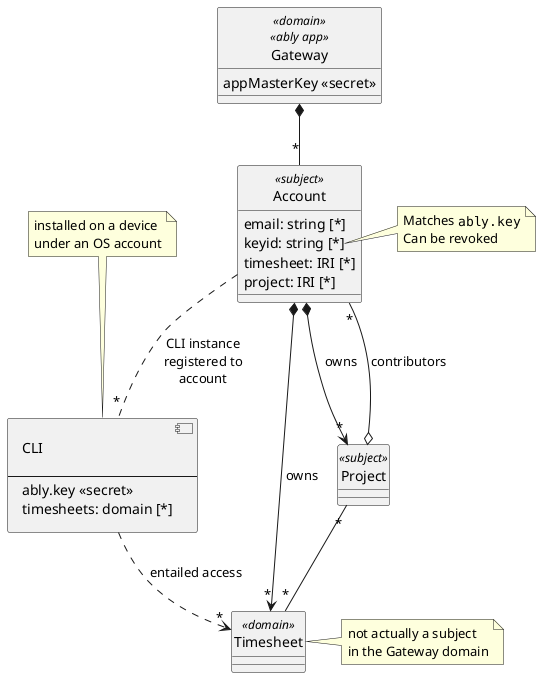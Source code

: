 @startuml
'https://plantuml.com/class-diagram

hide circle
allowmixing

class Gateway <<domain>> <<ably app>> {
  appMasterKey <<secret>>
}

Gateway *-- "*" Account

class Account <<subject>> {
  email: string [*]
  keyid: string [*]
  timesheet: IRI [*]
  project: IRI [*]
}
note right of Account::keyid
  Matches ""ably.key""
  Can be revoked
end note

Account *--> "*" Timesheet: owns

Account *--> "*" Project: owns

class Timesheet <<domain>> {
}
note right of Timesheet
  not actually a subject
  in the Gateway domain
end note

class Project <<subject>> {
}

Project o-- "*" Account: contributors

Project "*" -- "*" Timesheet

component CLI [
  CLI

  ---
  ably.key <<secret>>
  timesheets: domain [*]
]
note top of CLI
  installed on a device
  under an OS account
end note

Account .. "*" CLI: CLI instance\nregistered to\naccount

CLI ..> "*" Timesheet: entailed access

@enduml
